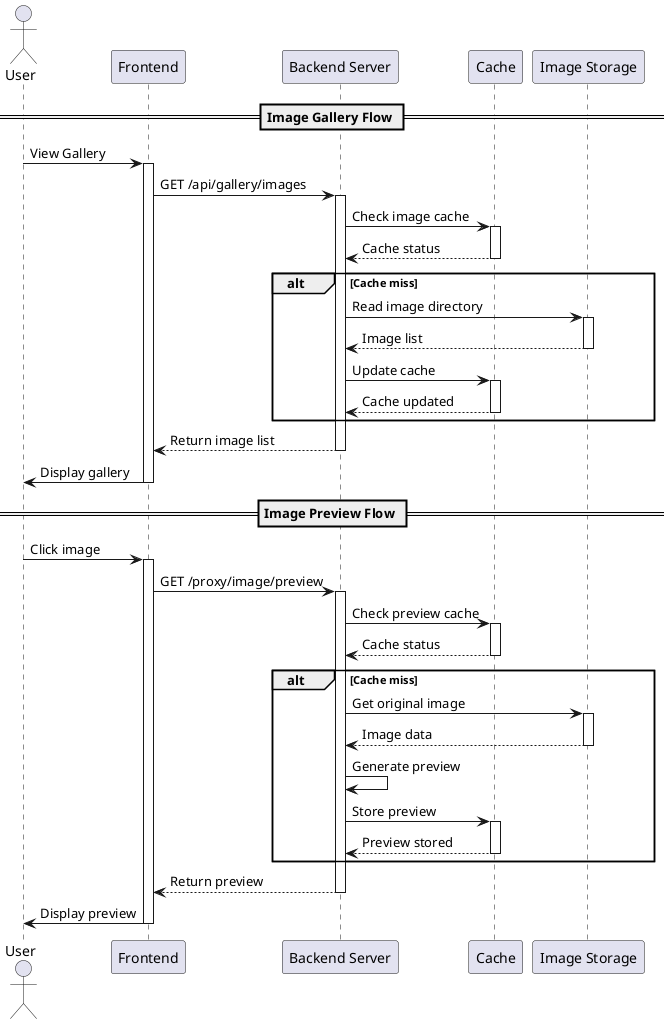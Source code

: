 @startuml Personal Website Sequence Diagram

actor User
participant "Frontend" as FE
participant "Backend Server" as BE
participant "Cache" as Cache
participant "Image Storage" as Storage

== Image Gallery Flow ==

User -> FE : View Gallery
activate FE

FE -> BE : GET /api/gallery/images
activate BE

BE -> Cache : Check image cache
activate Cache
Cache --> BE : Cache status
deactivate Cache

alt Cache miss
    BE -> Storage : Read image directory
    activate Storage
    Storage --> BE : Image list
    deactivate Storage
    
    BE -> Cache : Update cache
    activate Cache
    Cache --> BE : Cache updated
    deactivate Cache
end

BE --> FE : Return image list
deactivate BE

FE -> User : Display gallery
deactivate FE

== Image Preview Flow ==

User -> FE : Click image
activate FE

FE -> BE : GET /proxy/image/preview
activate BE

BE -> Cache : Check preview cache
activate Cache
Cache --> BE : Cache status
deactivate Cache

alt Cache miss
    BE -> Storage : Get original image
    activate Storage
    Storage --> BE : Image data
    deactivate Storage
    
    BE -> BE : Generate preview
    BE -> Cache : Store preview
    activate Cache
    Cache --> BE : Preview stored
    deactivate Cache
end

BE --> FE : Return preview
deactivate BE

FE -> User : Display preview
deactivate FE

@enduml
